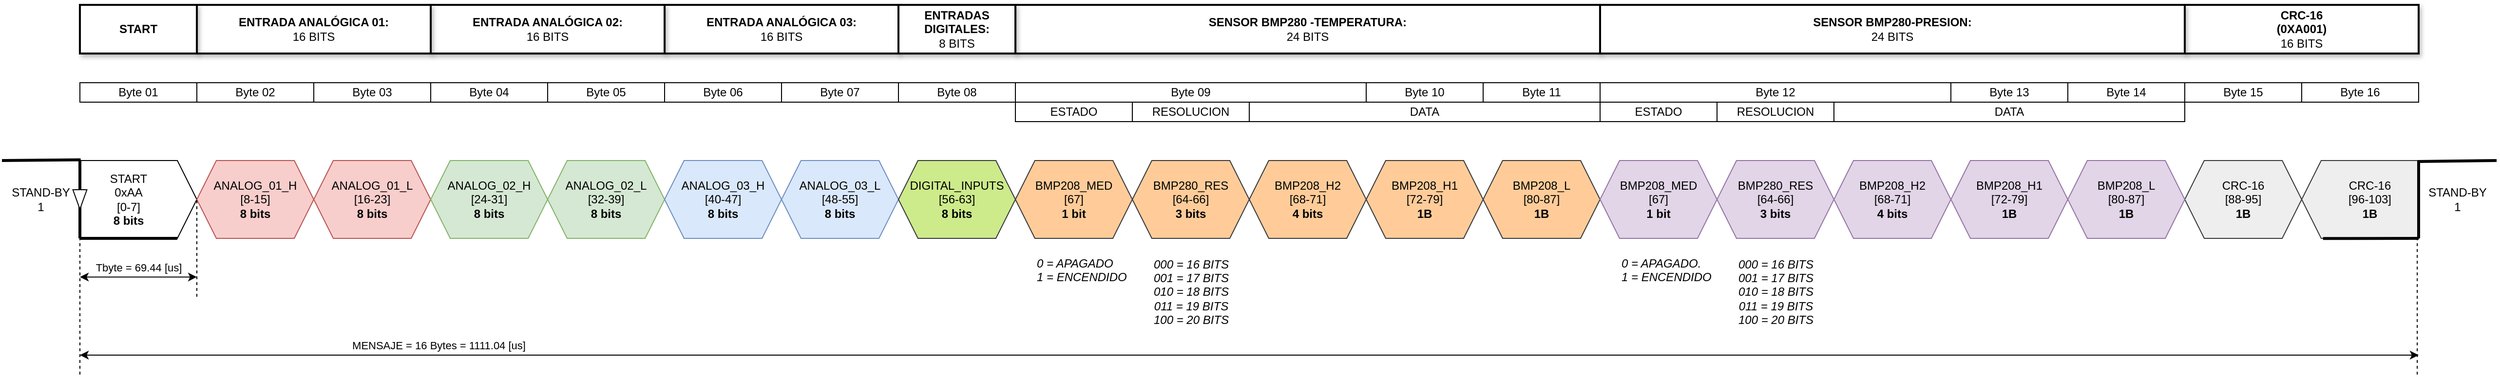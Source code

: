 <mxfile version="27.0.6">
  <diagram name="Página-1" id="R-ngOFO1Ade_W30doiZE">
    <mxGraphModel grid="1" page="1" gridSize="10" guides="1" tooltips="1" connect="1" arrows="1" fold="1" pageScale="1" pageWidth="2040" pageHeight="520" math="0" shadow="0">
      <root>
        <mxCell id="0" />
        <mxCell id="1" parent="0" />
        <mxCell id="azTU9I2MzFIt4tfLFUkZ-1" value="START&lt;br&gt;0xAA&lt;br&gt;[0-7]&lt;br&gt;&lt;div&gt;&lt;b&gt;8 bits&lt;/b&gt;&lt;/div&gt;" style="shape=hexagon;perimeter=hexagonPerimeter2;whiteSpace=wrap;html=1;fixedSize=1;size=20;fillStyle=auto;fillColor=default;" vertex="1" parent="1">
          <mxGeometry x="100" y="240" width="140" height="80" as="geometry" />
        </mxCell>
        <mxCell id="azTU9I2MzFIt4tfLFUkZ-2" value="ANALOG_01_H&lt;br&gt;[8-15]&lt;br&gt;&lt;b&gt;8 bits&lt;/b&gt;" style="shape=hexagon;perimeter=hexagonPerimeter2;whiteSpace=wrap;html=1;fixedSize=1;fillColor=#f8cecc;strokeColor=#b85450;" vertex="1" parent="1">
          <mxGeometry x="240" y="240" width="120" height="80" as="geometry" />
        </mxCell>
        <mxCell id="azTU9I2MzFIt4tfLFUkZ-3" value="ANALOG_01_L&lt;br&gt;[16-23]&lt;br&gt;&lt;b&gt;8 bits&lt;/b&gt;" style="shape=hexagon;perimeter=hexagonPerimeter2;whiteSpace=wrap;html=1;fixedSize=1;fillColor=#f8cecc;strokeColor=#b85450;" vertex="1" parent="1">
          <mxGeometry x="360" y="240" width="120" height="80" as="geometry" />
        </mxCell>
        <mxCell id="azTU9I2MzFIt4tfLFUkZ-4" value="ANALOG_02_H&lt;br&gt;[24-31]&lt;br&gt;&lt;b&gt;8 bits&lt;/b&gt;" style="shape=hexagon;perimeter=hexagonPerimeter2;whiteSpace=wrap;html=1;fixedSize=1;fillColor=#d5e8d4;strokeColor=#82b366;" vertex="1" parent="1">
          <mxGeometry x="480" y="240" width="120" height="80" as="geometry" />
        </mxCell>
        <mxCell id="azTU9I2MzFIt4tfLFUkZ-5" value="ANALOG_02&lt;span style=&quot;background-color: transparent; color: light-dark(rgb(0, 0, 0), rgb(255, 255, 255));&quot;&gt;_L&lt;br&gt;&lt;/span&gt;[32-39]&lt;br&gt;&lt;b&gt;8 bits&lt;/b&gt;" style="shape=hexagon;perimeter=hexagonPerimeter2;whiteSpace=wrap;html=1;fixedSize=1;fillColor=#d5e8d4;strokeColor=#82b366;" vertex="1" parent="1">
          <mxGeometry x="600" y="240" width="120" height="80" as="geometry" />
        </mxCell>
        <mxCell id="azTU9I2MzFIt4tfLFUkZ-6" value="ANALOG_03_H&lt;br&gt;[40-47]&lt;br&gt;&lt;b&gt;8 bits&lt;/b&gt;" style="shape=hexagon;perimeter=hexagonPerimeter2;whiteSpace=wrap;html=1;fixedSize=1;fillColor=#dae8fc;strokeColor=#6c8ebf;" vertex="1" parent="1">
          <mxGeometry x="720" y="240" width="120" height="80" as="geometry" />
        </mxCell>
        <mxCell id="azTU9I2MzFIt4tfLFUkZ-7" value="ANALOG_03&lt;span style=&quot;background-color: transparent; color: light-dark(rgb(0, 0, 0), rgb(255, 255, 255));&quot;&gt;_L&lt;br&gt;&lt;/span&gt;[48-55]&lt;br&gt;&lt;b&gt;8 bits&lt;/b&gt;" style="shape=hexagon;perimeter=hexagonPerimeter2;whiteSpace=wrap;html=1;fixedSize=1;fillColor=#dae8fc;strokeColor=#6c8ebf;" vertex="1" parent="1">
          <mxGeometry x="840" y="240" width="120" height="80" as="geometry" />
        </mxCell>
        <mxCell id="azTU9I2MzFIt4tfLFUkZ-8" value="BMP280_RES&lt;br&gt;[64-66]&lt;br&gt;&lt;b&gt;3 bits&lt;/b&gt;" style="shape=hexagon;perimeter=hexagonPerimeter2;whiteSpace=wrap;html=1;fixedSize=1;fillColor=#ffcc99;strokeColor=#36393d;" vertex="1" parent="1">
          <mxGeometry x="1200" y="240" width="120" height="80" as="geometry" />
        </mxCell>
        <mxCell id="azTU9I2MzFIt4tfLFUkZ-9" value="BMP208_H&lt;span style=&quot;background-color: transparent; color: light-dark(rgb(0, 0, 0), rgb(255, 255, 255));&quot;&gt;1&lt;br&gt;&lt;/span&gt;[72-79]&lt;br&gt;&lt;b&gt;1B&lt;/b&gt;&lt;span style=&quot;background-color: transparent; color: light-dark(rgb(0, 0, 0), rgb(255, 255, 255));&quot;&gt;&lt;/span&gt;" style="shape=hexagon;perimeter=hexagonPerimeter2;whiteSpace=wrap;html=1;fixedSize=1;fillColor=#ffcc99;strokeColor=#36393d;" vertex="1" parent="1">
          <mxGeometry x="1440" y="240" width="120" height="80" as="geometry" />
        </mxCell>
        <mxCell id="azTU9I2MzFIt4tfLFUkZ-10" value="BMP208_L&lt;br&gt;[80-87]&lt;br&gt;&lt;b&gt;1B&lt;/b&gt;&lt;span style=&quot;background-color: transparent; color: light-dark(rgb(0, 0, 0), rgb(255, 255, 255));&quot;&gt;&lt;/span&gt;" style="shape=hexagon;perimeter=hexagonPerimeter2;whiteSpace=wrap;html=1;fixedSize=1;fillColor=#ffcc99;strokeColor=#36393d;" vertex="1" parent="1">
          <mxGeometry x="1560" y="240" width="120" height="80" as="geometry" />
        </mxCell>
        <mxCell id="azTU9I2MzFIt4tfLFUkZ-12" value="STAND-BY&lt;br&gt;1" style="rounded=0;whiteSpace=wrap;html=1;strokeColor=none;" vertex="1" parent="1">
          <mxGeometry x="40" y="240" width="80" height="80" as="geometry" />
        </mxCell>
        <mxCell id="azTU9I2MzFIt4tfLFUkZ-13" value="000 = 16 BITS&lt;br&gt;001 = 17 BITS&lt;br&gt;010 = 18 BITS&lt;br&gt;011 = 19 BITS&lt;br&gt;100 = 20 BITS" style="text;html=1;align=center;verticalAlign=middle;resizable=0;points=[];autosize=1;strokeColor=none;fillColor=none;fontStyle=2" vertex="1" parent="1">
          <mxGeometry x="1210" y="330" width="100" height="90" as="geometry" />
        </mxCell>
        <mxCell id="azTU9I2MzFIt4tfLFUkZ-14" value="Byte 03" style="rounded=0;whiteSpace=wrap;html=1;" vertex="1" parent="1">
          <mxGeometry x="360" y="160" width="120" height="20" as="geometry" />
        </mxCell>
        <mxCell id="azTU9I2MzFIt4tfLFUkZ-15" value="Byte 02" style="rounded=0;whiteSpace=wrap;html=1;" vertex="1" parent="1">
          <mxGeometry x="240" y="160" width="120" height="20" as="geometry" />
        </mxCell>
        <mxCell id="azTU9I2MzFIt4tfLFUkZ-16" value="Byte 01" style="rounded=0;whiteSpace=wrap;html=1;" vertex="1" parent="1">
          <mxGeometry x="120" y="160" width="120" height="20" as="geometry" />
        </mxCell>
        <mxCell id="azTU9I2MzFIt4tfLFUkZ-17" value="Byte 06" style="rounded=0;whiteSpace=wrap;html=1;" vertex="1" parent="1">
          <mxGeometry x="720" y="160" width="120" height="20" as="geometry" />
        </mxCell>
        <mxCell id="azTU9I2MzFIt4tfLFUkZ-18" value="Byte 05" style="rounded=0;whiteSpace=wrap;html=1;" vertex="1" parent="1">
          <mxGeometry x="600" y="160" width="120" height="20" as="geometry" />
        </mxCell>
        <mxCell id="azTU9I2MzFIt4tfLFUkZ-19" value="Byte 04" style="rounded=0;whiteSpace=wrap;html=1;" vertex="1" parent="1">
          <mxGeometry x="480" y="160" width="120" height="20" as="geometry" />
        </mxCell>
        <mxCell id="azTU9I2MzFIt4tfLFUkZ-20" value="Byte 07" style="rounded=0;whiteSpace=wrap;html=1;" vertex="1" parent="1">
          <mxGeometry x="840" y="160" width="120" height="20" as="geometry" />
        </mxCell>
        <mxCell id="azTU9I2MzFIt4tfLFUkZ-22" value="Byte 09" style="rounded=0;whiteSpace=wrap;html=1;" vertex="1" parent="1">
          <mxGeometry x="1080" y="160" width="360" height="20" as="geometry" />
        </mxCell>
        <mxCell id="azTU9I2MzFIt4tfLFUkZ-23" value="BMP208_H2&lt;span style=&quot;background-color: transparent; color: light-dark(rgb(0, 0, 0), rgb(255, 255, 255));&quot;&gt;&lt;br&gt;&lt;/span&gt;[68-71]&lt;br&gt;&lt;b&gt;4 bits&lt;/b&gt;" style="shape=hexagon;perimeter=hexagonPerimeter2;whiteSpace=wrap;html=1;fixedSize=1;fillColor=#ffcc99;strokeColor=#36393d;" vertex="1" parent="1">
          <mxGeometry x="1320" y="240" width="120" height="80" as="geometry" />
        </mxCell>
        <mxCell id="azTU9I2MzFIt4tfLFUkZ-24" value="BMP208_MED&lt;span style=&quot;background-color: transparent; color: light-dark(rgb(0, 0, 0), rgb(255, 255, 255));&quot;&gt;&lt;br&gt;&lt;/span&gt;[67]&lt;br&gt;&lt;b&gt;1 bit&lt;/b&gt;" style="shape=hexagon;perimeter=hexagonPerimeter2;whiteSpace=wrap;html=1;fixedSize=1;fillColor=#ffcc99;strokeColor=#36393d;" vertex="1" parent="1">
          <mxGeometry x="1080" y="240" width="120" height="80" as="geometry" />
        </mxCell>
        <mxCell id="azTU9I2MzFIt4tfLFUkZ-25" value="0 = APAGADO&lt;br&gt;1 = ENCENDIDO&lt;br&gt;&lt;div&gt;&lt;br&gt;&lt;/div&gt;" style="text;html=1;align=left;verticalAlign=middle;resizable=0;points=[];autosize=1;strokeColor=none;fillColor=none;fontStyle=2" vertex="1" parent="1">
          <mxGeometry x="1100" y="330" width="120" height="60" as="geometry" />
        </mxCell>
        <mxCell id="azTU9I2MzFIt4tfLFUkZ-26" value="Byte 10" style="rounded=0;whiteSpace=wrap;html=1;" vertex="1" parent="1">
          <mxGeometry x="1440" y="160" width="120" height="20" as="geometry" />
        </mxCell>
        <mxCell id="azTU9I2MzFIt4tfLFUkZ-28" value="Byte 11" style="rounded=0;whiteSpace=wrap;html=1;" vertex="1" parent="1">
          <mxGeometry x="1560" y="160" width="120" height="20" as="geometry" />
        </mxCell>
        <mxCell id="azTU9I2MzFIt4tfLFUkZ-29" value="&lt;b&gt;SENSOR BMP280 -TEMPERATURA: &lt;/b&gt;&lt;br&gt;24 BITS" style="rounded=0;whiteSpace=wrap;html=1;strokeWidth=2;shadow=1;" vertex="1" parent="1">
          <mxGeometry x="1080" y="80" width="600" height="50" as="geometry" />
        </mxCell>
        <mxCell id="azTU9I2MzFIt4tfLFUkZ-30" value="&lt;b&gt;ENTRADA ANALÓGICA 03: &lt;/b&gt;&lt;br&gt;16 BITS" style="rounded=0;whiteSpace=wrap;html=1;strokeWidth=2;shadow=1;" vertex="1" parent="1">
          <mxGeometry x="720" y="80" width="240" height="50" as="geometry" />
        </mxCell>
        <mxCell id="azTU9I2MzFIt4tfLFUkZ-31" value="&lt;b&gt;ENTRADA ANALÓGICA 02: &lt;/b&gt;&lt;br&gt;16 BITS" style="rounded=0;whiteSpace=wrap;html=1;strokeWidth=2;shadow=1;" vertex="1" parent="1">
          <mxGeometry x="480" y="80" width="240" height="50" as="geometry" />
        </mxCell>
        <mxCell id="azTU9I2MzFIt4tfLFUkZ-32" value="&lt;b&gt;ENTRADA ANALÓGICA 01: &lt;/b&gt;&lt;br&gt;16 BITS" style="rounded=0;whiteSpace=wrap;html=1;strokeWidth=2;shadow=1;" vertex="1" parent="1">
          <mxGeometry x="240" y="80" width="240" height="50" as="geometry" />
        </mxCell>
        <mxCell id="azTU9I2MzFIt4tfLFUkZ-33" value="DIGITAL_INPUTS&lt;br&gt;[56-63]&lt;br&gt;&lt;b&gt;8 bits&lt;/b&gt;" style="shape=hexagon;perimeter=hexagonPerimeter2;whiteSpace=wrap;html=1;fixedSize=1;fillColor=#cdeb8b;strokeColor=#36393d;" vertex="1" parent="1">
          <mxGeometry x="960" y="240" width="120" height="80" as="geometry" />
        </mxCell>
        <mxCell id="azTU9I2MzFIt4tfLFUkZ-34" value="&lt;b&gt;ENTRADAS DIGITALES: &lt;/b&gt;&lt;br&gt;8 BITS" style="rounded=0;whiteSpace=wrap;html=1;strokeWidth=2;shadow=1;" vertex="1" parent="1">
          <mxGeometry x="960" y="80" width="120" height="50" as="geometry" />
        </mxCell>
        <mxCell id="azTU9I2MzFIt4tfLFUkZ-35" value="Byte 08" style="rounded=0;whiteSpace=wrap;html=1;" vertex="1" parent="1">
          <mxGeometry x="960" y="160" width="120" height="20" as="geometry" />
        </mxCell>
        <mxCell id="azTU9I2MzFIt4tfLFUkZ-38" value="&lt;b&gt;START&lt;/b&gt;" style="rounded=0;whiteSpace=wrap;html=1;strokeWidth=2;shadow=1;" vertex="1" parent="1">
          <mxGeometry x="120" y="80" width="120" height="50" as="geometry" />
        </mxCell>
        <mxCell id="azTU9I2MzFIt4tfLFUkZ-40" value="" style="endArrow=none;html=1;rounded=0;entryX=1;entryY=0;entryDx=0;entryDy=0;exitX=1;exitY=1;exitDx=0;exitDy=0;strokeWidth=3;" edge="1" parent="1" source="azTU9I2MzFIt4tfLFUkZ-12" target="azTU9I2MzFIt4tfLFUkZ-12">
          <mxGeometry width="50" height="50" relative="1" as="geometry">
            <mxPoint x="100" y="320" as="sourcePoint" />
            <mxPoint x="150" y="270" as="targetPoint" />
          </mxGeometry>
        </mxCell>
        <mxCell id="azTU9I2MzFIt4tfLFUkZ-43" value="" style="endArrow=none;html=1;rounded=0;entryX=0.173;entryY=-0.01;entryDx=0;entryDy=0;strokeWidth=3;entryPerimeter=0;" edge="1" parent="1">
          <mxGeometry width="50" height="50" relative="1" as="geometry">
            <mxPoint x="40" y="240" as="sourcePoint" />
            <mxPoint x="120.76" y="239.2" as="targetPoint" />
          </mxGeometry>
        </mxCell>
        <mxCell id="azTU9I2MzFIt4tfLFUkZ-45" value="" style="endArrow=none;html=1;rounded=0;strokeWidth=3;targetPerimeterSpacing=0;" edge="1" parent="1">
          <mxGeometry width="50" height="50" relative="1" as="geometry">
            <mxPoint x="120" y="320" as="sourcePoint" />
            <mxPoint x="220" y="320" as="targetPoint" />
          </mxGeometry>
        </mxCell>
        <mxCell id="azTU9I2MzFIt4tfLFUkZ-46" value="" style="triangle;whiteSpace=wrap;html=1;rotation=90;fillColor=#FFFFFF;" vertex="1" parent="1">
          <mxGeometry x="110" y="272.81" width="20" height="14.38" as="geometry" />
        </mxCell>
        <mxCell id="azTU9I2MzFIt4tfLFUkZ-49" value="CRC-16&lt;br&gt;[96-103]&lt;br&gt;&lt;b&gt;1B&lt;/b&gt;&lt;span style=&quot;background-color: transparent; color: light-dark(rgb(0, 0, 0), rgb(255, 255, 255));&quot;&gt;&lt;/span&gt;" style="shape=hexagon;perimeter=hexagonPerimeter2;whiteSpace=wrap;html=1;fixedSize=1;fillColor=#eeeeee;strokeColor=#36393d;" vertex="1" parent="1">
          <mxGeometry x="2400" y="240" width="140" height="80" as="geometry" />
        </mxCell>
        <mxCell id="azTU9I2MzFIt4tfLFUkZ-50" value="Byte 15" style="rounded=0;whiteSpace=wrap;html=1;" vertex="1" parent="1">
          <mxGeometry x="2280" y="160" width="120" height="20" as="geometry" />
        </mxCell>
        <mxCell id="azTU9I2MzFIt4tfLFUkZ-51" value="STAND-BY&lt;br&gt;1" style="rounded=0;whiteSpace=wrap;html=1;strokeColor=none;" vertex="1" parent="1">
          <mxGeometry x="2520" y="240" width="80" height="80" as="geometry" />
        </mxCell>
        <mxCell id="azTU9I2MzFIt4tfLFUkZ-52" value="" style="endArrow=none;html=1;rounded=0;strokeWidth=3;" edge="1" parent="1">
          <mxGeometry width="50" height="50" relative="1" as="geometry">
            <mxPoint x="2519" y="241" as="sourcePoint" />
            <mxPoint x="2600" y="240" as="targetPoint" />
          </mxGeometry>
        </mxCell>
        <mxCell id="azTU9I2MzFIt4tfLFUkZ-53" value="" style="endArrow=none;html=1;rounded=0;strokeWidth=3;targetPerimeterSpacing=0;exitX=0;exitY=1;exitDx=0;exitDy=0;entryX=0.156;entryY=1.002;entryDx=0;entryDy=0;entryPerimeter=0;" edge="1" parent="1" source="azTU9I2MzFIt4tfLFUkZ-51" target="azTU9I2MzFIt4tfLFUkZ-49">
          <mxGeometry width="50" height="50" relative="1" as="geometry">
            <mxPoint x="2500" y="370" as="sourcePoint" />
            <mxPoint x="2430" y="360" as="targetPoint" />
          </mxGeometry>
        </mxCell>
        <mxCell id="azTU9I2MzFIt4tfLFUkZ-54" value="" style="endArrow=none;html=1;rounded=0;strokeWidth=3;targetPerimeterSpacing=0;" edge="1" parent="1">
          <mxGeometry width="50" height="50" relative="1" as="geometry">
            <mxPoint x="2520" y="320" as="sourcePoint" />
            <mxPoint x="2520" y="240" as="targetPoint" />
          </mxGeometry>
        </mxCell>
        <mxCell id="rbr-ATORGnVGHrp9ssJ4-2" value="Byte 16" style="rounded=0;whiteSpace=wrap;html=1;" vertex="1" parent="1">
          <mxGeometry x="2400" y="160" width="120" height="20" as="geometry" />
        </mxCell>
        <mxCell id="rbr-ATORGnVGHrp9ssJ4-3" value="&lt;b&gt;CRC-16&lt;br&gt;(0XA001)&lt;/b&gt;&lt;br&gt;16 BITS" style="rounded=0;whiteSpace=wrap;html=1;strokeWidth=2;shadow=1;" vertex="1" parent="1">
          <mxGeometry x="2280" y="80" width="240" height="50" as="geometry" />
        </mxCell>
        <mxCell id="rbr-ATORGnVGHrp9ssJ4-4" value="CRC-16&lt;br&gt;[88-95]&lt;br&gt;&lt;b&gt;1B&lt;/b&gt;&lt;span style=&quot;background-color: transparent; color: light-dark(rgb(0, 0, 0), rgb(255, 255, 255));&quot;&gt;&lt;/span&gt;" style="shape=hexagon;perimeter=hexagonPerimeter2;whiteSpace=wrap;html=1;fixedSize=1;fillColor=#eeeeee;strokeColor=#36393d;" vertex="1" parent="1">
          <mxGeometry x="2280" y="240" width="120" height="80" as="geometry" />
        </mxCell>
        <mxCell id="rbr-ATORGnVGHrp9ssJ4-5" value="DATA" style="rounded=0;whiteSpace=wrap;html=1;" vertex="1" parent="1">
          <mxGeometry x="1320" y="180" width="360" height="20" as="geometry" />
        </mxCell>
        <mxCell id="rbr-ATORGnVGHrp9ssJ4-6" value="ESTADO" style="rounded=0;whiteSpace=wrap;html=1;" vertex="1" parent="1">
          <mxGeometry x="1080" y="180" width="120" height="20" as="geometry" />
        </mxCell>
        <mxCell id="rbr-ATORGnVGHrp9ssJ4-7" value="RESOLUCION" style="rounded=0;whiteSpace=wrap;html=1;" vertex="1" parent="1">
          <mxGeometry x="1200" y="180" width="120" height="20" as="geometry" />
        </mxCell>
        <mxCell id="rbr-ATORGnVGHrp9ssJ4-11" value="" style="endArrow=classic;startArrow=classic;html=1;rounded=0;" edge="1" parent="1">
          <mxGeometry width="50" height="50" relative="1" as="geometry">
            <mxPoint x="120" y="359.7" as="sourcePoint" />
            <mxPoint x="240" y="359.7" as="targetPoint" />
          </mxGeometry>
        </mxCell>
        <mxCell id="rbr-ATORGnVGHrp9ssJ4-12" value="Tbyte = 69.44 [us]" style="edgeLabel;html=1;align=center;verticalAlign=middle;resizable=0;points=[];" connectable="0" vertex="1" parent="rbr-ATORGnVGHrp9ssJ4-11">
          <mxGeometry x="-0.108" y="-1" relative="1" as="geometry">
            <mxPoint x="6" y="-11" as="offset" />
          </mxGeometry>
        </mxCell>
        <mxCell id="rbr-ATORGnVGHrp9ssJ4-13" value="" style="endArrow=none;dashed=1;html=1;rounded=0;entryX=0;entryY=0.5;entryDx=0;entryDy=0;" edge="1" parent="1" target="azTU9I2MzFIt4tfLFUkZ-2">
          <mxGeometry width="50" height="50" relative="1" as="geometry">
            <mxPoint x="240" y="380" as="sourcePoint" />
            <mxPoint x="270" y="330" as="targetPoint" />
          </mxGeometry>
        </mxCell>
        <mxCell id="rbr-ATORGnVGHrp9ssJ4-14" value="" style="endArrow=none;dashed=1;html=1;rounded=0;entryX=0;entryY=0.5;entryDx=0;entryDy=0;" edge="1" parent="1">
          <mxGeometry width="50" height="50" relative="1" as="geometry">
            <mxPoint x="120" y="460" as="sourcePoint" />
            <mxPoint x="120" y="320" as="targetPoint" />
          </mxGeometry>
        </mxCell>
        <mxCell id="rbr-ATORGnVGHrp9ssJ4-15" value="" style="endArrow=classic;startArrow=classic;html=1;rounded=0;" edge="1" parent="1">
          <mxGeometry width="50" height="50" relative="1" as="geometry">
            <mxPoint x="120" y="440" as="sourcePoint" />
            <mxPoint x="2520" y="440" as="targetPoint" />
          </mxGeometry>
        </mxCell>
        <mxCell id="rbr-ATORGnVGHrp9ssJ4-16" value="MENSAJE = 16 Bytes = 1111.04 [us]" style="edgeLabel;html=1;align=center;verticalAlign=middle;resizable=0;points=[];" connectable="0" vertex="1" parent="rbr-ATORGnVGHrp9ssJ4-15">
          <mxGeometry x="-0.108" y="-1" relative="1" as="geometry">
            <mxPoint x="-703" y="-11" as="offset" />
          </mxGeometry>
        </mxCell>
        <mxCell id="rbr-ATORGnVGHrp9ssJ4-17" value="" style="endArrow=none;dashed=1;html=1;rounded=0;entryX=0;entryY=0.5;entryDx=0;entryDy=0;" edge="1" parent="1">
          <mxGeometry width="50" height="50" relative="1" as="geometry">
            <mxPoint x="2518.57" y="460" as="sourcePoint" />
            <mxPoint x="2518.57" y="320" as="targetPoint" />
          </mxGeometry>
        </mxCell>
        <mxCell id="031KbTOEbNjWiWETNv-L-1" value="BMP280_RES&lt;br&gt;[64-66]&lt;br&gt;&lt;b&gt;3 bits&lt;/b&gt;" style="shape=hexagon;perimeter=hexagonPerimeter2;whiteSpace=wrap;html=1;fixedSize=1;fillColor=#e1d5e7;strokeColor=#9673a6;" vertex="1" parent="1">
          <mxGeometry x="1800" y="240" width="120" height="80" as="geometry" />
        </mxCell>
        <mxCell id="031KbTOEbNjWiWETNv-L-2" value="BMP208_H&lt;span style=&quot;background-color: transparent; color: light-dark(rgb(0, 0, 0), rgb(255, 255, 255));&quot;&gt;1&lt;br&gt;&lt;/span&gt;[72-79]&lt;br&gt;&lt;b&gt;1B&lt;/b&gt;&lt;span style=&quot;background-color: transparent; color: light-dark(rgb(0, 0, 0), rgb(255, 255, 255));&quot;&gt;&lt;/span&gt;" style="shape=hexagon;perimeter=hexagonPerimeter2;whiteSpace=wrap;html=1;fixedSize=1;fillColor=#e1d5e7;strokeColor=#9673a6;" vertex="1" parent="1">
          <mxGeometry x="2040" y="240" width="120" height="80" as="geometry" />
        </mxCell>
        <mxCell id="031KbTOEbNjWiWETNv-L-3" value="BMP208_L&lt;br&gt;[80-87]&lt;br&gt;&lt;b&gt;1B&lt;/b&gt;&lt;span style=&quot;background-color: transparent; color: light-dark(rgb(0, 0, 0), rgb(255, 255, 255));&quot;&gt;&lt;/span&gt;" style="shape=hexagon;perimeter=hexagonPerimeter2;whiteSpace=wrap;html=1;fixedSize=1;fillColor=#e1d5e7;strokeColor=#9673a6;" vertex="1" parent="1">
          <mxGeometry x="2160" y="240" width="120" height="80" as="geometry" />
        </mxCell>
        <mxCell id="031KbTOEbNjWiWETNv-L-4" value="000 = 16 BITS&lt;br&gt;001 = 17 BITS&lt;br&gt;010 = 18 BITS&lt;br&gt;011 = 19 BITS&lt;br&gt;100 = 20 BITS" style="text;html=1;align=center;verticalAlign=middle;resizable=0;points=[];autosize=1;strokeColor=none;fillColor=none;fontStyle=2" vertex="1" parent="1">
          <mxGeometry x="1810" y="330" width="100" height="90" as="geometry" />
        </mxCell>
        <mxCell id="031KbTOEbNjWiWETNv-L-5" value="Byte 12" style="rounded=0;whiteSpace=wrap;html=1;" vertex="1" parent="1">
          <mxGeometry x="1680" y="160" width="360" height="20" as="geometry" />
        </mxCell>
        <mxCell id="031KbTOEbNjWiWETNv-L-6" value="BMP208_H2&lt;span style=&quot;background-color: transparent; color: light-dark(rgb(0, 0, 0), rgb(255, 255, 255));&quot;&gt;&lt;br&gt;&lt;/span&gt;[68-71]&lt;br&gt;&lt;b&gt;4 bits&lt;/b&gt;" style="shape=hexagon;perimeter=hexagonPerimeter2;whiteSpace=wrap;html=1;fixedSize=1;fillColor=#e1d5e7;strokeColor=#9673a6;" vertex="1" parent="1">
          <mxGeometry x="1920" y="240" width="120" height="80" as="geometry" />
        </mxCell>
        <mxCell id="031KbTOEbNjWiWETNv-L-7" value="BMP208_MED&lt;span style=&quot;background-color: transparent; color: light-dark(rgb(0, 0, 0), rgb(255, 255, 255));&quot;&gt;&lt;br&gt;&lt;/span&gt;[67]&lt;br&gt;&lt;b&gt;1 bit&lt;/b&gt;" style="shape=hexagon;perimeter=hexagonPerimeter2;whiteSpace=wrap;html=1;fixedSize=1;fillColor=#e1d5e7;strokeColor=#9673a6;" vertex="1" parent="1">
          <mxGeometry x="1680" y="240" width="120" height="80" as="geometry" />
        </mxCell>
        <mxCell id="031KbTOEbNjWiWETNv-L-8" value="0 = APAGADO.&lt;br&gt;1 = ENCENDIDO&lt;div&gt;&lt;br&gt;&lt;/div&gt;" style="text;html=1;align=left;verticalAlign=middle;resizable=0;points=[];autosize=1;strokeColor=none;fillColor=none;fontStyle=2" vertex="1" parent="1">
          <mxGeometry x="1700" y="330" width="120" height="60" as="geometry" />
        </mxCell>
        <mxCell id="031KbTOEbNjWiWETNv-L-9" value="Byte 13" style="rounded=0;whiteSpace=wrap;html=1;" vertex="1" parent="1">
          <mxGeometry x="2040" y="160" width="120" height="20" as="geometry" />
        </mxCell>
        <mxCell id="031KbTOEbNjWiWETNv-L-10" value="Byte 14" style="rounded=0;whiteSpace=wrap;html=1;" vertex="1" parent="1">
          <mxGeometry x="2160" y="160" width="120" height="20" as="geometry" />
        </mxCell>
        <mxCell id="031KbTOEbNjWiWETNv-L-11" value="&lt;b&gt;SENSOR BMP280-PRESION: &lt;/b&gt;&lt;br&gt;24 BITS" style="rounded=0;whiteSpace=wrap;html=1;strokeWidth=2;shadow=1;" vertex="1" parent="1">
          <mxGeometry x="1680" y="80" width="600" height="50" as="geometry" />
        </mxCell>
        <mxCell id="031KbTOEbNjWiWETNv-L-12" value="DATA" style="rounded=0;whiteSpace=wrap;html=1;" vertex="1" parent="1">
          <mxGeometry x="1920" y="180" width="360" height="20" as="geometry" />
        </mxCell>
        <mxCell id="031KbTOEbNjWiWETNv-L-13" value="ESTADO" style="rounded=0;whiteSpace=wrap;html=1;" vertex="1" parent="1">
          <mxGeometry x="1680" y="180" width="120" height="20" as="geometry" />
        </mxCell>
        <mxCell id="031KbTOEbNjWiWETNv-L-14" value="RESOLUCION" style="rounded=0;whiteSpace=wrap;html=1;" vertex="1" parent="1">
          <mxGeometry x="1800" y="180" width="120" height="20" as="geometry" />
        </mxCell>
      </root>
    </mxGraphModel>
  </diagram>
</mxfile>
